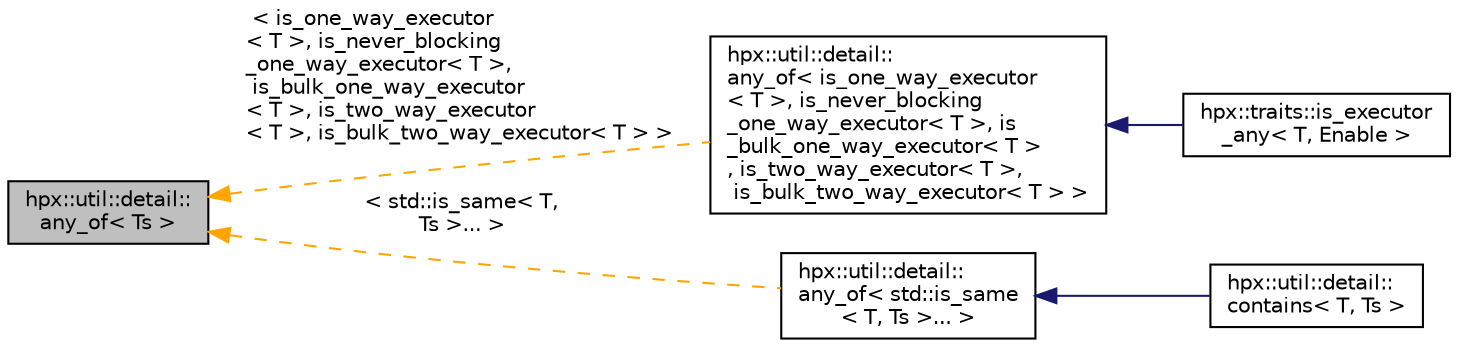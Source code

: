 digraph "hpx::util::detail::any_of&lt; Ts &gt;"
{
  edge [fontname="Helvetica",fontsize="10",labelfontname="Helvetica",labelfontsize="10"];
  node [fontname="Helvetica",fontsize="10",shape=record];
  rankdir="LR";
  Node0 [label="hpx::util::detail::\lany_of\< Ts \>",height=0.2,width=0.4,color="black", fillcolor="grey75", style="filled", fontcolor="black"];
  Node0 -> Node1 [dir="back",color="orange",fontsize="10",style="dashed",label=" \< is_one_way_executor\l\< T \>, is_never_blocking\l_one_way_executor\< T \>,\l is_bulk_one_way_executor\l\< T \>, is_two_way_executor\l\< T \>, is_bulk_two_way_executor\< T \> \>" ,fontname="Helvetica"];
  Node1 [label="hpx::util::detail::\lany_of\< is_one_way_executor\l\< T \>, is_never_blocking\l_one_way_executor\< T \>, is\l_bulk_one_way_executor\< T \>\l, is_two_way_executor\< T \>,\l is_bulk_two_way_executor\< T \> \>",height=0.2,width=0.4,color="black", fillcolor="white", style="filled",URL="$d6/d1d/structhpx_1_1util_1_1detail_1_1any__of.html"];
  Node1 -> Node2 [dir="back",color="midnightblue",fontsize="10",style="solid",fontname="Helvetica"];
  Node2 [label="hpx::traits::is_executor\l_any\< T, Enable \>",height=0.2,width=0.4,color="black", fillcolor="white", style="filled",URL="$d1/d6c/structhpx_1_1traits_1_1is__executor__any.html"];
  Node0 -> Node3 [dir="back",color="orange",fontsize="10",style="dashed",label=" \< std::is_same\< T,\l Ts \>... \>" ,fontname="Helvetica"];
  Node3 [label="hpx::util::detail::\lany_of\< std::is_same\l\< T, Ts \>... \>",height=0.2,width=0.4,color="black", fillcolor="white", style="filled",URL="$d6/d1d/structhpx_1_1util_1_1detail_1_1any__of.html"];
  Node3 -> Node4 [dir="back",color="midnightblue",fontsize="10",style="solid",fontname="Helvetica"];
  Node4 [label="hpx::util::detail::\lcontains\< T, Ts \>",height=0.2,width=0.4,color="black", fillcolor="white", style="filled",URL="$d9/d3c/structhpx_1_1util_1_1detail_1_1contains.html"];
}
